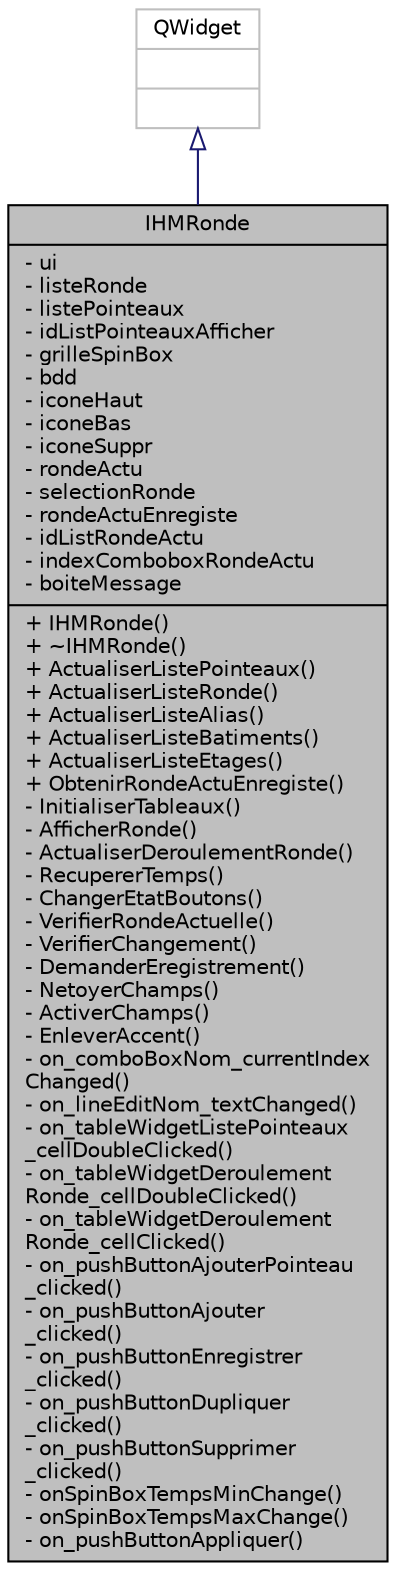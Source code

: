 digraph "IHMRonde"
{
 // LATEX_PDF_SIZE
  edge [fontname="Helvetica",fontsize="10",labelfontname="Helvetica",labelfontsize="10"];
  node [fontname="Helvetica",fontsize="10",shape=record];
  Node1 [label="{IHMRonde\n|- ui\l- listeRonde\l- listePointeaux\l- idListPointeauxAfficher\l- grilleSpinBox\l- bdd\l- iconeHaut\l- iconeBas\l- iconeSuppr\l- rondeActu\l- selectionRonde\l- rondeActuEnregiste\l- idListRondeActu\l- indexComboboxRondeActu\l- boiteMessage\l|+ IHMRonde()\l+ ~IHMRonde()\l+ ActualiserListePointeaux()\l+ ActualiserListeRonde()\l+ ActualiserListeAlias()\l+ ActualiserListeBatiments()\l+ ActualiserListeEtages()\l+ ObtenirRondeActuEnregiste()\l- InitialiserTableaux()\l- AfficherRonde()\l- ActualiserDeroulementRonde()\l- RecupererTemps()\l- ChangerEtatBoutons()\l- VerifierRondeActuelle()\l- VerifierChangement()\l- DemanderEregistrement()\l- NetoyerChamps()\l- ActiverChamps()\l- EnleverAccent()\l- on_comboBoxNom_currentIndex\lChanged()\l- on_lineEditNom_textChanged()\l- on_tableWidgetListePointeaux\l_cellDoubleClicked()\l- on_tableWidgetDeroulement\lRonde_cellDoubleClicked()\l- on_tableWidgetDeroulement\lRonde_cellClicked()\l- on_pushButtonAjouterPointeau\l_clicked()\l- on_pushButtonAjouter\l_clicked()\l- on_pushButtonEnregistrer\l_clicked()\l- on_pushButtonDupliquer\l_clicked()\l- on_pushButtonSupprimer\l_clicked()\l- onSpinBoxTempsMinChange()\l- onSpinBoxTempsMaxChange()\l- on_pushButtonAppliquer()\l}",height=0.2,width=0.4,color="black", fillcolor="grey75", style="filled", fontcolor="black",tooltip=" "];
  Node2 -> Node1 [dir="back",color="midnightblue",fontsize="10",style="solid",arrowtail="onormal"];
  Node2 [label="{QWidget\n||}",height=0.2,width=0.4,color="grey75", fillcolor="white", style="filled",tooltip=" "];
}
